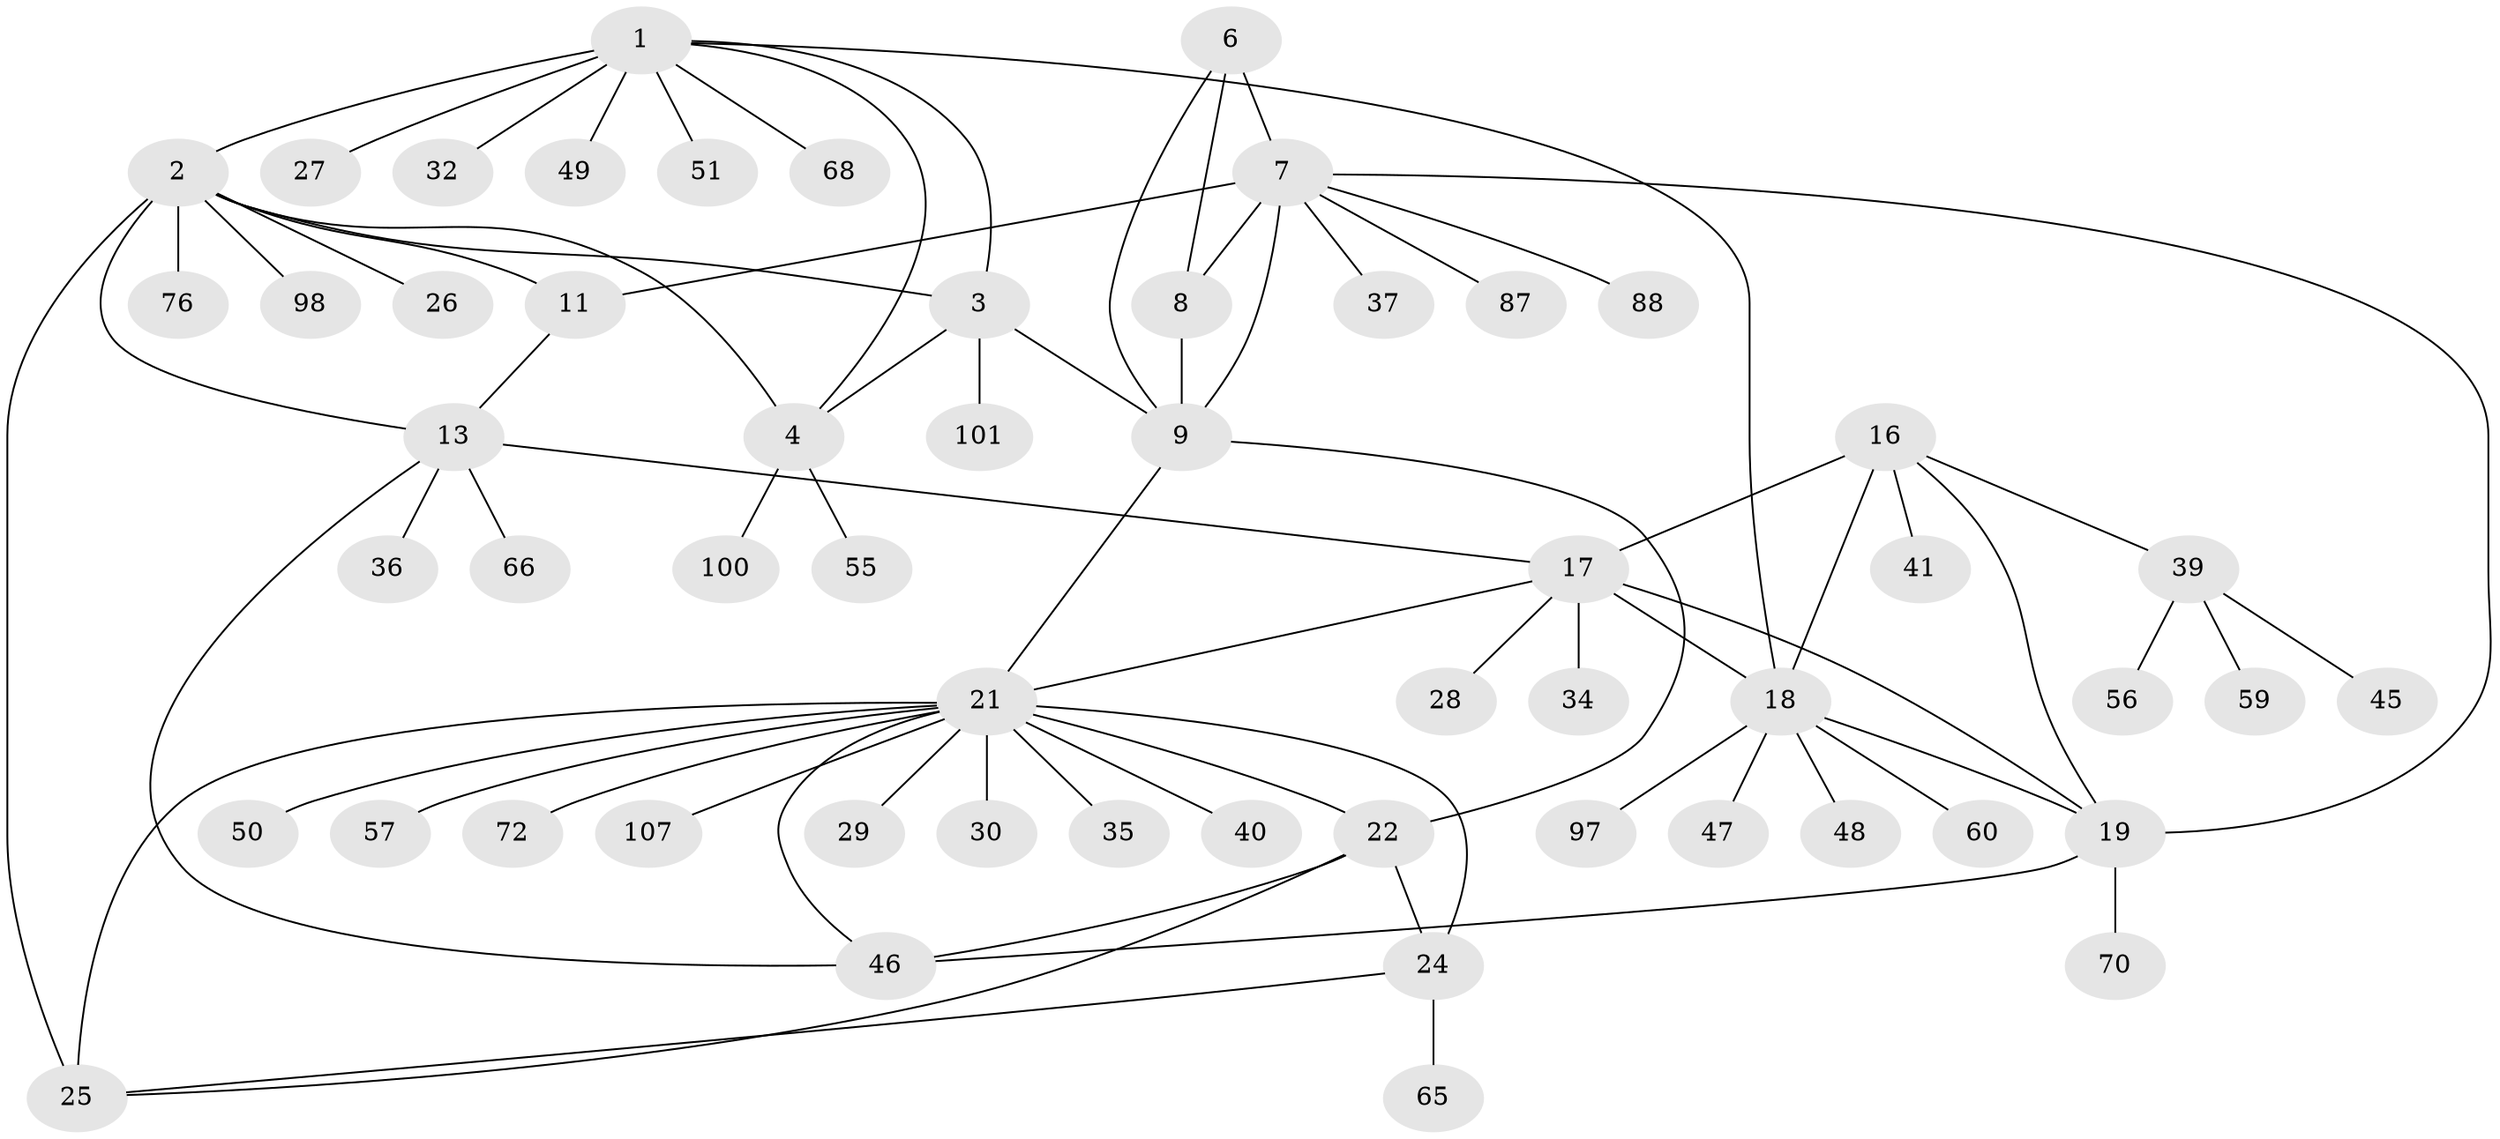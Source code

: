 // original degree distribution, {10: 0.017857142857142856, 6: 0.07142857142857142, 9: 0.026785714285714284, 4: 0.03571428571428571, 7: 0.044642857142857144, 8: 0.017857142857142856, 12: 0.008928571428571428, 5: 0.008928571428571428, 13: 0.008928571428571428, 2: 0.13392857142857142, 1: 0.5803571428571429, 3: 0.044642857142857144}
// Generated by graph-tools (version 1.1) at 2025/15/03/09/25 04:15:55]
// undirected, 56 vertices, 77 edges
graph export_dot {
graph [start="1"]
  node [color=gray90,style=filled];
  1;
  2 [super="+71+5"];
  3;
  4;
  6 [super="+74+95+102+109+75"];
  7 [super="+10"];
  8;
  9;
  11 [super="+15+84+89+92+58"];
  13 [super="+43+62+85+90+77"];
  16 [super="+67+42"];
  17 [super="+20"];
  18;
  19;
  21 [super="+23+93"];
  22;
  24 [super="+38"];
  25 [super="+63"];
  26 [super="+81"];
  27;
  28;
  29;
  30;
  32;
  34;
  35;
  36;
  37 [super="+78"];
  39;
  40;
  41 [super="+44+110"];
  45 [super="+96+52"];
  46 [super="+54"];
  47;
  48;
  49;
  50;
  51;
  55;
  56 [super="+108"];
  57 [super="+106"];
  59;
  60;
  65 [super="+112+105"];
  66;
  68;
  70;
  72;
  76;
  87;
  88;
  97;
  98;
  100;
  101;
  107;
  1 -- 2 [weight=2];
  1 -- 3;
  1 -- 4;
  1 -- 18;
  1 -- 27;
  1 -- 32;
  1 -- 49;
  1 -- 51;
  1 -- 68;
  2 -- 3 [weight=2];
  2 -- 4 [weight=2];
  2 -- 25 [weight=2];
  2 -- 98;
  2 -- 11 [weight=4];
  2 -- 76;
  2 -- 13 [weight=2];
  2 -- 26;
  3 -- 4;
  3 -- 9;
  3 -- 101;
  4 -- 55;
  4 -- 100;
  6 -- 7 [weight=2];
  6 -- 8;
  6 -- 9;
  7 -- 8 [weight=2];
  7 -- 9 [weight=2];
  7 -- 88;
  7 -- 11;
  7 -- 19;
  7 -- 37;
  7 -- 87;
  8 -- 9;
  9 -- 22;
  9 -- 21;
  11 -- 13 [weight=2];
  13 -- 17;
  13 -- 36;
  13 -- 66;
  13 -- 46;
  16 -- 17 [weight=2];
  16 -- 18;
  16 -- 19;
  16 -- 39;
  16 -- 41;
  17 -- 18 [weight=2];
  17 -- 19 [weight=2];
  17 -- 21;
  17 -- 34;
  17 -- 28;
  18 -- 19;
  18 -- 47;
  18 -- 48;
  18 -- 60;
  18 -- 97;
  19 -- 46;
  19 -- 70;
  21 -- 22 [weight=2];
  21 -- 24 [weight=2];
  21 -- 25 [weight=2];
  21 -- 35;
  21 -- 40;
  21 -- 72;
  21 -- 107;
  21 -- 46;
  21 -- 50;
  21 -- 29;
  21 -- 30;
  21 -- 57;
  22 -- 24;
  22 -- 25;
  22 -- 46;
  24 -- 25;
  24 -- 65;
  39 -- 45;
  39 -- 56;
  39 -- 59;
}
